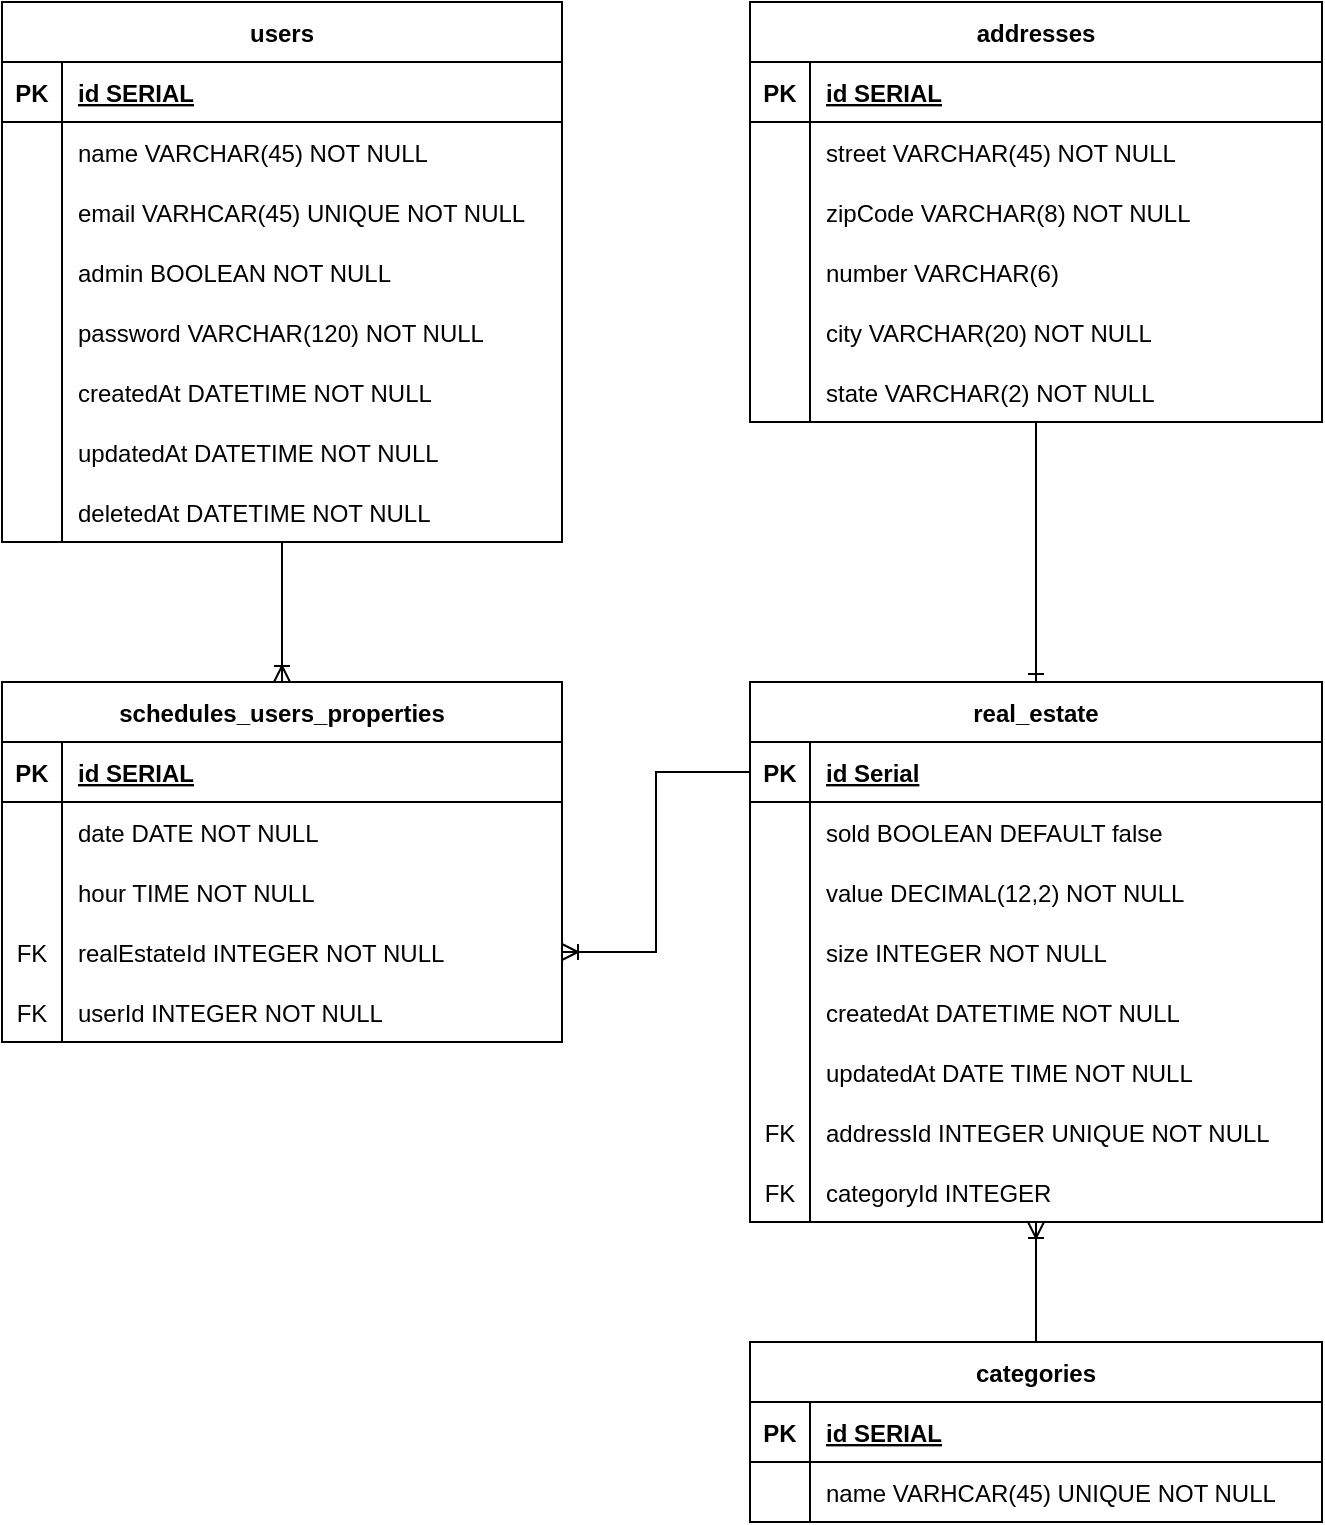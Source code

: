 <mxfile version="20.8.10" type="device"><diagram name="Página-1" id="OZ5L6FjbbC0OCgDfxurL"><mxGraphModel dx="1126" dy="858" grid="1" gridSize="10" guides="1" tooltips="1" connect="1" arrows="1" fold="1" page="1" pageScale="1" pageWidth="827" pageHeight="1169" math="0" shadow="0"><root><mxCell id="0"/><mxCell id="1" parent="0"/><mxCell id="5s4tod2j-CxLl_YJ84sJ-44" style="edgeStyle=orthogonalEdgeStyle;rounded=0;orthogonalLoop=1;jettySize=auto;html=1;entryX=0.5;entryY=0;entryDx=0;entryDy=0;endArrow=ERoneToMany;endFill=0;" edge="1" parent="1" source="5s4tod2j-CxLl_YJ84sJ-1" target="5s4tod2j-CxLl_YJ84sJ-28"><mxGeometry relative="1" as="geometry"/></mxCell><mxCell id="5s4tod2j-CxLl_YJ84sJ-1" value="users" style="shape=table;startSize=30;container=1;collapsible=1;childLayout=tableLayout;fixedRows=1;rowLines=0;fontStyle=1;align=center;resizeLast=1;" vertex="1" parent="1"><mxGeometry x="40" y="40" width="280" height="270" as="geometry"/></mxCell><mxCell id="5s4tod2j-CxLl_YJ84sJ-2" value="" style="shape=tableRow;horizontal=0;startSize=0;swimlaneHead=0;swimlaneBody=0;fillColor=none;collapsible=0;dropTarget=0;points=[[0,0.5],[1,0.5]];portConstraint=eastwest;top=0;left=0;right=0;bottom=1;" vertex="1" parent="5s4tod2j-CxLl_YJ84sJ-1"><mxGeometry y="30" width="280" height="30" as="geometry"/></mxCell><mxCell id="5s4tod2j-CxLl_YJ84sJ-3" value="PK" style="shape=partialRectangle;connectable=0;fillColor=none;top=0;left=0;bottom=0;right=0;fontStyle=1;overflow=hidden;" vertex="1" parent="5s4tod2j-CxLl_YJ84sJ-2"><mxGeometry width="30" height="30" as="geometry"><mxRectangle width="30" height="30" as="alternateBounds"/></mxGeometry></mxCell><mxCell id="5s4tod2j-CxLl_YJ84sJ-4" value="id SERIAL" style="shape=partialRectangle;connectable=0;fillColor=none;top=0;left=0;bottom=0;right=0;align=left;spacingLeft=6;fontStyle=5;overflow=hidden;" vertex="1" parent="5s4tod2j-CxLl_YJ84sJ-2"><mxGeometry x="30" width="250" height="30" as="geometry"><mxRectangle width="250" height="30" as="alternateBounds"/></mxGeometry></mxCell><mxCell id="5s4tod2j-CxLl_YJ84sJ-5" value="" style="shape=tableRow;horizontal=0;startSize=0;swimlaneHead=0;swimlaneBody=0;fillColor=none;collapsible=0;dropTarget=0;points=[[0,0.5],[1,0.5]];portConstraint=eastwest;top=0;left=0;right=0;bottom=0;" vertex="1" parent="5s4tod2j-CxLl_YJ84sJ-1"><mxGeometry y="60" width="280" height="30" as="geometry"/></mxCell><mxCell id="5s4tod2j-CxLl_YJ84sJ-6" value="" style="shape=partialRectangle;connectable=0;fillColor=none;top=0;left=0;bottom=0;right=0;editable=1;overflow=hidden;" vertex="1" parent="5s4tod2j-CxLl_YJ84sJ-5"><mxGeometry width="30" height="30" as="geometry"><mxRectangle width="30" height="30" as="alternateBounds"/></mxGeometry></mxCell><mxCell id="5s4tod2j-CxLl_YJ84sJ-7" value="name VARCHAR(45) NOT NULL" style="shape=partialRectangle;connectable=0;fillColor=none;top=0;left=0;bottom=0;right=0;align=left;spacingLeft=6;overflow=hidden;" vertex="1" parent="5s4tod2j-CxLl_YJ84sJ-5"><mxGeometry x="30" width="250" height="30" as="geometry"><mxRectangle width="250" height="30" as="alternateBounds"/></mxGeometry></mxCell><mxCell id="5s4tod2j-CxLl_YJ84sJ-8" value="" style="shape=tableRow;horizontal=0;startSize=0;swimlaneHead=0;swimlaneBody=0;fillColor=none;collapsible=0;dropTarget=0;points=[[0,0.5],[1,0.5]];portConstraint=eastwest;top=0;left=0;right=0;bottom=0;" vertex="1" parent="5s4tod2j-CxLl_YJ84sJ-1"><mxGeometry y="90" width="280" height="30" as="geometry"/></mxCell><mxCell id="5s4tod2j-CxLl_YJ84sJ-9" value="" style="shape=partialRectangle;connectable=0;fillColor=none;top=0;left=0;bottom=0;right=0;editable=1;overflow=hidden;" vertex="1" parent="5s4tod2j-CxLl_YJ84sJ-8"><mxGeometry width="30" height="30" as="geometry"><mxRectangle width="30" height="30" as="alternateBounds"/></mxGeometry></mxCell><mxCell id="5s4tod2j-CxLl_YJ84sJ-10" value="email VARHCAR(45) UNIQUE NOT NULL" style="shape=partialRectangle;connectable=0;fillColor=none;top=0;left=0;bottom=0;right=0;align=left;spacingLeft=6;overflow=hidden;" vertex="1" parent="5s4tod2j-CxLl_YJ84sJ-8"><mxGeometry x="30" width="250" height="30" as="geometry"><mxRectangle width="250" height="30" as="alternateBounds"/></mxGeometry></mxCell><mxCell id="5s4tod2j-CxLl_YJ84sJ-11" value="" style="shape=tableRow;horizontal=0;startSize=0;swimlaneHead=0;swimlaneBody=0;fillColor=none;collapsible=0;dropTarget=0;points=[[0,0.5],[1,0.5]];portConstraint=eastwest;top=0;left=0;right=0;bottom=0;" vertex="1" parent="5s4tod2j-CxLl_YJ84sJ-1"><mxGeometry y="120" width="280" height="30" as="geometry"/></mxCell><mxCell id="5s4tod2j-CxLl_YJ84sJ-12" value="" style="shape=partialRectangle;connectable=0;fillColor=none;top=0;left=0;bottom=0;right=0;editable=1;overflow=hidden;" vertex="1" parent="5s4tod2j-CxLl_YJ84sJ-11"><mxGeometry width="30" height="30" as="geometry"><mxRectangle width="30" height="30" as="alternateBounds"/></mxGeometry></mxCell><mxCell id="5s4tod2j-CxLl_YJ84sJ-13" value="admin BOOLEAN NOT NULL" style="shape=partialRectangle;connectable=0;fillColor=none;top=0;left=0;bottom=0;right=0;align=left;spacingLeft=6;overflow=hidden;" vertex="1" parent="5s4tod2j-CxLl_YJ84sJ-11"><mxGeometry x="30" width="250" height="30" as="geometry"><mxRectangle width="250" height="30" as="alternateBounds"/></mxGeometry></mxCell><mxCell id="5s4tod2j-CxLl_YJ84sJ-14" value="" style="shape=tableRow;horizontal=0;startSize=0;swimlaneHead=0;swimlaneBody=0;fillColor=none;collapsible=0;dropTarget=0;points=[[0,0.5],[1,0.5]];portConstraint=eastwest;top=0;left=0;right=0;bottom=0;" vertex="1" parent="5s4tod2j-CxLl_YJ84sJ-1"><mxGeometry y="150" width="280" height="30" as="geometry"/></mxCell><mxCell id="5s4tod2j-CxLl_YJ84sJ-15" value="" style="shape=partialRectangle;connectable=0;fillColor=none;top=0;left=0;bottom=0;right=0;editable=1;overflow=hidden;" vertex="1" parent="5s4tod2j-CxLl_YJ84sJ-14"><mxGeometry width="30" height="30" as="geometry"><mxRectangle width="30" height="30" as="alternateBounds"/></mxGeometry></mxCell><mxCell id="5s4tod2j-CxLl_YJ84sJ-16" value="password VARCHAR(120) NOT NULL" style="shape=partialRectangle;connectable=0;fillColor=none;top=0;left=0;bottom=0;right=0;align=left;spacingLeft=6;overflow=hidden;" vertex="1" parent="5s4tod2j-CxLl_YJ84sJ-14"><mxGeometry x="30" width="250" height="30" as="geometry"><mxRectangle width="250" height="30" as="alternateBounds"/></mxGeometry></mxCell><mxCell id="5s4tod2j-CxLl_YJ84sJ-17" value="" style="shape=tableRow;horizontal=0;startSize=0;swimlaneHead=0;swimlaneBody=0;fillColor=none;collapsible=0;dropTarget=0;points=[[0,0.5],[1,0.5]];portConstraint=eastwest;top=0;left=0;right=0;bottom=0;" vertex="1" parent="5s4tod2j-CxLl_YJ84sJ-1"><mxGeometry y="180" width="280" height="30" as="geometry"/></mxCell><mxCell id="5s4tod2j-CxLl_YJ84sJ-18" value="" style="shape=partialRectangle;connectable=0;fillColor=none;top=0;left=0;bottom=0;right=0;editable=1;overflow=hidden;" vertex="1" parent="5s4tod2j-CxLl_YJ84sJ-17"><mxGeometry width="30" height="30" as="geometry"><mxRectangle width="30" height="30" as="alternateBounds"/></mxGeometry></mxCell><mxCell id="5s4tod2j-CxLl_YJ84sJ-19" value="createdAt DATETIME NOT NULL    " style="shape=partialRectangle;connectable=0;fillColor=none;top=0;left=0;bottom=0;right=0;align=left;spacingLeft=6;overflow=hidden;" vertex="1" parent="5s4tod2j-CxLl_YJ84sJ-17"><mxGeometry x="30" width="250" height="30" as="geometry"><mxRectangle width="250" height="30" as="alternateBounds"/></mxGeometry></mxCell><mxCell id="5s4tod2j-CxLl_YJ84sJ-20" value="" style="shape=tableRow;horizontal=0;startSize=0;swimlaneHead=0;swimlaneBody=0;fillColor=none;collapsible=0;dropTarget=0;points=[[0,0.5],[1,0.5]];portConstraint=eastwest;top=0;left=0;right=0;bottom=0;" vertex="1" parent="5s4tod2j-CxLl_YJ84sJ-1"><mxGeometry y="210" width="280" height="30" as="geometry"/></mxCell><mxCell id="5s4tod2j-CxLl_YJ84sJ-21" value="" style="shape=partialRectangle;connectable=0;fillColor=none;top=0;left=0;bottom=0;right=0;editable=1;overflow=hidden;" vertex="1" parent="5s4tod2j-CxLl_YJ84sJ-20"><mxGeometry width="30" height="30" as="geometry"><mxRectangle width="30" height="30" as="alternateBounds"/></mxGeometry></mxCell><mxCell id="5s4tod2j-CxLl_YJ84sJ-22" value="updatedAt DATETIME NOT NULL" style="shape=partialRectangle;connectable=0;fillColor=none;top=0;left=0;bottom=0;right=0;align=left;spacingLeft=6;overflow=hidden;" vertex="1" parent="5s4tod2j-CxLl_YJ84sJ-20"><mxGeometry x="30" width="250" height="30" as="geometry"><mxRectangle width="250" height="30" as="alternateBounds"/></mxGeometry></mxCell><mxCell id="5s4tod2j-CxLl_YJ84sJ-23" value="" style="shape=tableRow;horizontal=0;startSize=0;swimlaneHead=0;swimlaneBody=0;fillColor=none;collapsible=0;dropTarget=0;points=[[0,0.5],[1,0.5]];portConstraint=eastwest;top=0;left=0;right=0;bottom=0;" vertex="1" parent="5s4tod2j-CxLl_YJ84sJ-1"><mxGeometry y="240" width="280" height="30" as="geometry"/></mxCell><mxCell id="5s4tod2j-CxLl_YJ84sJ-24" value="" style="shape=partialRectangle;connectable=0;fillColor=none;top=0;left=0;bottom=0;right=0;editable=1;overflow=hidden;" vertex="1" parent="5s4tod2j-CxLl_YJ84sJ-23"><mxGeometry width="30" height="30" as="geometry"><mxRectangle width="30" height="30" as="alternateBounds"/></mxGeometry></mxCell><mxCell id="5s4tod2j-CxLl_YJ84sJ-25" value="deletedAt DATETIME NOT NULL" style="shape=partialRectangle;connectable=0;fillColor=none;top=0;left=0;bottom=0;right=0;align=left;spacingLeft=6;overflow=hidden;" vertex="1" parent="5s4tod2j-CxLl_YJ84sJ-23"><mxGeometry x="30" width="250" height="30" as="geometry"><mxRectangle width="250" height="30" as="alternateBounds"/></mxGeometry></mxCell><mxCell id="5s4tod2j-CxLl_YJ84sJ-28" value="schedules_users_properties" style="shape=table;startSize=30;container=1;collapsible=1;childLayout=tableLayout;fixedRows=1;rowLines=0;fontStyle=1;align=center;resizeLast=1;" vertex="1" parent="1"><mxGeometry x="40" y="380" width="280" height="180" as="geometry"/></mxCell><mxCell id="5s4tod2j-CxLl_YJ84sJ-29" value="" style="shape=tableRow;horizontal=0;startSize=0;swimlaneHead=0;swimlaneBody=0;fillColor=none;collapsible=0;dropTarget=0;points=[[0,0.5],[1,0.5]];portConstraint=eastwest;top=0;left=0;right=0;bottom=1;" vertex="1" parent="5s4tod2j-CxLl_YJ84sJ-28"><mxGeometry y="30" width="280" height="30" as="geometry"/></mxCell><mxCell id="5s4tod2j-CxLl_YJ84sJ-30" value="PK" style="shape=partialRectangle;connectable=0;fillColor=none;top=0;left=0;bottom=0;right=0;fontStyle=1;overflow=hidden;" vertex="1" parent="5s4tod2j-CxLl_YJ84sJ-29"><mxGeometry width="30" height="30" as="geometry"><mxRectangle width="30" height="30" as="alternateBounds"/></mxGeometry></mxCell><mxCell id="5s4tod2j-CxLl_YJ84sJ-31" value="id SERIAL" style="shape=partialRectangle;connectable=0;fillColor=none;top=0;left=0;bottom=0;right=0;align=left;spacingLeft=6;fontStyle=5;overflow=hidden;" vertex="1" parent="5s4tod2j-CxLl_YJ84sJ-29"><mxGeometry x="30" width="250" height="30" as="geometry"><mxRectangle width="250" height="30" as="alternateBounds"/></mxGeometry></mxCell><mxCell id="5s4tod2j-CxLl_YJ84sJ-32" value="" style="shape=tableRow;horizontal=0;startSize=0;swimlaneHead=0;swimlaneBody=0;fillColor=none;collapsible=0;dropTarget=0;points=[[0,0.5],[1,0.5]];portConstraint=eastwest;top=0;left=0;right=0;bottom=0;" vertex="1" parent="5s4tod2j-CxLl_YJ84sJ-28"><mxGeometry y="60" width="280" height="30" as="geometry"/></mxCell><mxCell id="5s4tod2j-CxLl_YJ84sJ-33" value="" style="shape=partialRectangle;connectable=0;fillColor=none;top=0;left=0;bottom=0;right=0;editable=1;overflow=hidden;" vertex="1" parent="5s4tod2j-CxLl_YJ84sJ-32"><mxGeometry width="30" height="30" as="geometry"><mxRectangle width="30" height="30" as="alternateBounds"/></mxGeometry></mxCell><mxCell id="5s4tod2j-CxLl_YJ84sJ-34" value="date DATE NOT NULL" style="shape=partialRectangle;connectable=0;fillColor=none;top=0;left=0;bottom=0;right=0;align=left;spacingLeft=6;overflow=hidden;" vertex="1" parent="5s4tod2j-CxLl_YJ84sJ-32"><mxGeometry x="30" width="250" height="30" as="geometry"><mxRectangle width="250" height="30" as="alternateBounds"/></mxGeometry></mxCell><mxCell id="5s4tod2j-CxLl_YJ84sJ-35" value="" style="shape=tableRow;horizontal=0;startSize=0;swimlaneHead=0;swimlaneBody=0;fillColor=none;collapsible=0;dropTarget=0;points=[[0,0.5],[1,0.5]];portConstraint=eastwest;top=0;left=0;right=0;bottom=0;" vertex="1" parent="5s4tod2j-CxLl_YJ84sJ-28"><mxGeometry y="90" width="280" height="30" as="geometry"/></mxCell><mxCell id="5s4tod2j-CxLl_YJ84sJ-36" value="" style="shape=partialRectangle;connectable=0;fillColor=none;top=0;left=0;bottom=0;right=0;editable=1;overflow=hidden;" vertex="1" parent="5s4tod2j-CxLl_YJ84sJ-35"><mxGeometry width="30" height="30" as="geometry"><mxRectangle width="30" height="30" as="alternateBounds"/></mxGeometry></mxCell><mxCell id="5s4tod2j-CxLl_YJ84sJ-37" value="hour TIME NOT NULL" style="shape=partialRectangle;connectable=0;fillColor=none;top=0;left=0;bottom=0;right=0;align=left;spacingLeft=6;overflow=hidden;" vertex="1" parent="5s4tod2j-CxLl_YJ84sJ-35"><mxGeometry x="30" width="250" height="30" as="geometry"><mxRectangle width="250" height="30" as="alternateBounds"/></mxGeometry></mxCell><mxCell id="5s4tod2j-CxLl_YJ84sJ-38" value="" style="shape=tableRow;horizontal=0;startSize=0;swimlaneHead=0;swimlaneBody=0;fillColor=none;collapsible=0;dropTarget=0;points=[[0,0.5],[1,0.5]];portConstraint=eastwest;top=0;left=0;right=0;bottom=0;" vertex="1" parent="5s4tod2j-CxLl_YJ84sJ-28"><mxGeometry y="120" width="280" height="30" as="geometry"/></mxCell><mxCell id="5s4tod2j-CxLl_YJ84sJ-39" value="FK" style="shape=partialRectangle;connectable=0;fillColor=none;top=0;left=0;bottom=0;right=0;editable=1;overflow=hidden;" vertex="1" parent="5s4tod2j-CxLl_YJ84sJ-38"><mxGeometry width="30" height="30" as="geometry"><mxRectangle width="30" height="30" as="alternateBounds"/></mxGeometry></mxCell><mxCell id="5s4tod2j-CxLl_YJ84sJ-40" value="realEstateId INTEGER NOT NULL" style="shape=partialRectangle;connectable=0;fillColor=none;top=0;left=0;bottom=0;right=0;align=left;spacingLeft=6;overflow=hidden;" vertex="1" parent="5s4tod2j-CxLl_YJ84sJ-38"><mxGeometry x="30" width="250" height="30" as="geometry"><mxRectangle width="250" height="30" as="alternateBounds"/></mxGeometry></mxCell><mxCell id="5s4tod2j-CxLl_YJ84sJ-41" value="" style="shape=tableRow;horizontal=0;startSize=0;swimlaneHead=0;swimlaneBody=0;fillColor=none;collapsible=0;dropTarget=0;points=[[0,0.5],[1,0.5]];portConstraint=eastwest;top=0;left=0;right=0;bottom=0;" vertex="1" parent="5s4tod2j-CxLl_YJ84sJ-28"><mxGeometry y="150" width="280" height="30" as="geometry"/></mxCell><mxCell id="5s4tod2j-CxLl_YJ84sJ-42" value="FK" style="shape=partialRectangle;connectable=0;fillColor=none;top=0;left=0;bottom=0;right=0;editable=1;overflow=hidden;" vertex="1" parent="5s4tod2j-CxLl_YJ84sJ-41"><mxGeometry width="30" height="30" as="geometry"><mxRectangle width="30" height="30" as="alternateBounds"/></mxGeometry></mxCell><mxCell id="5s4tod2j-CxLl_YJ84sJ-43" value="userId INTEGER NOT NULL" style="shape=partialRectangle;connectable=0;fillColor=none;top=0;left=0;bottom=0;right=0;align=left;spacingLeft=6;overflow=hidden;" vertex="1" parent="5s4tod2j-CxLl_YJ84sJ-41"><mxGeometry x="30" width="250" height="30" as="geometry"><mxRectangle width="250" height="30" as="alternateBounds"/></mxGeometry></mxCell><mxCell id="5s4tod2j-CxLl_YJ84sJ-70" style="edgeStyle=orthogonalEdgeStyle;rounded=0;orthogonalLoop=1;jettySize=auto;html=1;entryX=1;entryY=0.5;entryDx=0;entryDy=0;endArrow=ERoneToMany;endFill=0;exitX=0;exitY=0.5;exitDx=0;exitDy=0;" edge="1" parent="1" source="5s4tod2j-CxLl_YJ84sJ-46" target="5s4tod2j-CxLl_YJ84sJ-38"><mxGeometry relative="1" as="geometry"/></mxCell><mxCell id="5s4tod2j-CxLl_YJ84sJ-45" value="real_estate" style="shape=table;startSize=30;container=1;collapsible=1;childLayout=tableLayout;fixedRows=1;rowLines=0;fontStyle=1;align=center;resizeLast=1;" vertex="1" parent="1"><mxGeometry x="414" y="380" width="286" height="270" as="geometry"/></mxCell><mxCell id="5s4tod2j-CxLl_YJ84sJ-46" value="" style="shape=tableRow;horizontal=0;startSize=0;swimlaneHead=0;swimlaneBody=0;fillColor=none;collapsible=0;dropTarget=0;points=[[0,0.5],[1,0.5]];portConstraint=eastwest;top=0;left=0;right=0;bottom=1;" vertex="1" parent="5s4tod2j-CxLl_YJ84sJ-45"><mxGeometry y="30" width="286" height="30" as="geometry"/></mxCell><mxCell id="5s4tod2j-CxLl_YJ84sJ-47" value="PK" style="shape=partialRectangle;connectable=0;fillColor=none;top=0;left=0;bottom=0;right=0;fontStyle=1;overflow=hidden;" vertex="1" parent="5s4tod2j-CxLl_YJ84sJ-46"><mxGeometry width="30" height="30" as="geometry"><mxRectangle width="30" height="30" as="alternateBounds"/></mxGeometry></mxCell><mxCell id="5s4tod2j-CxLl_YJ84sJ-48" value="id Serial" style="shape=partialRectangle;connectable=0;fillColor=none;top=0;left=0;bottom=0;right=0;align=left;spacingLeft=6;fontStyle=5;overflow=hidden;" vertex="1" parent="5s4tod2j-CxLl_YJ84sJ-46"><mxGeometry x="30" width="256" height="30" as="geometry"><mxRectangle width="256" height="30" as="alternateBounds"/></mxGeometry></mxCell><mxCell id="5s4tod2j-CxLl_YJ84sJ-49" value="" style="shape=tableRow;horizontal=0;startSize=0;swimlaneHead=0;swimlaneBody=0;fillColor=none;collapsible=0;dropTarget=0;points=[[0,0.5],[1,0.5]];portConstraint=eastwest;top=0;left=0;right=0;bottom=0;" vertex="1" parent="5s4tod2j-CxLl_YJ84sJ-45"><mxGeometry y="60" width="286" height="30" as="geometry"/></mxCell><mxCell id="5s4tod2j-CxLl_YJ84sJ-50" value="" style="shape=partialRectangle;connectable=0;fillColor=none;top=0;left=0;bottom=0;right=0;editable=1;overflow=hidden;" vertex="1" parent="5s4tod2j-CxLl_YJ84sJ-49"><mxGeometry width="30" height="30" as="geometry"><mxRectangle width="30" height="30" as="alternateBounds"/></mxGeometry></mxCell><mxCell id="5s4tod2j-CxLl_YJ84sJ-51" value="sold BOOLEAN DEFAULT false" style="shape=partialRectangle;connectable=0;fillColor=none;top=0;left=0;bottom=0;right=0;align=left;spacingLeft=6;overflow=hidden;" vertex="1" parent="5s4tod2j-CxLl_YJ84sJ-49"><mxGeometry x="30" width="256" height="30" as="geometry"><mxRectangle width="256" height="30" as="alternateBounds"/></mxGeometry></mxCell><mxCell id="5s4tod2j-CxLl_YJ84sJ-52" value="" style="shape=tableRow;horizontal=0;startSize=0;swimlaneHead=0;swimlaneBody=0;fillColor=none;collapsible=0;dropTarget=0;points=[[0,0.5],[1,0.5]];portConstraint=eastwest;top=0;left=0;right=0;bottom=0;" vertex="1" parent="5s4tod2j-CxLl_YJ84sJ-45"><mxGeometry y="90" width="286" height="30" as="geometry"/></mxCell><mxCell id="5s4tod2j-CxLl_YJ84sJ-53" value="" style="shape=partialRectangle;connectable=0;fillColor=none;top=0;left=0;bottom=0;right=0;editable=1;overflow=hidden;" vertex="1" parent="5s4tod2j-CxLl_YJ84sJ-52"><mxGeometry width="30" height="30" as="geometry"><mxRectangle width="30" height="30" as="alternateBounds"/></mxGeometry></mxCell><mxCell id="5s4tod2j-CxLl_YJ84sJ-54" value="value DECIMAL(12,2) NOT NULL" style="shape=partialRectangle;connectable=0;fillColor=none;top=0;left=0;bottom=0;right=0;align=left;spacingLeft=6;overflow=hidden;" vertex="1" parent="5s4tod2j-CxLl_YJ84sJ-52"><mxGeometry x="30" width="256" height="30" as="geometry"><mxRectangle width="256" height="30" as="alternateBounds"/></mxGeometry></mxCell><mxCell id="5s4tod2j-CxLl_YJ84sJ-55" value="" style="shape=tableRow;horizontal=0;startSize=0;swimlaneHead=0;swimlaneBody=0;fillColor=none;collapsible=0;dropTarget=0;points=[[0,0.5],[1,0.5]];portConstraint=eastwest;top=0;left=0;right=0;bottom=0;" vertex="1" parent="5s4tod2j-CxLl_YJ84sJ-45"><mxGeometry y="120" width="286" height="30" as="geometry"/></mxCell><mxCell id="5s4tod2j-CxLl_YJ84sJ-56" value="" style="shape=partialRectangle;connectable=0;fillColor=none;top=0;left=0;bottom=0;right=0;editable=1;overflow=hidden;" vertex="1" parent="5s4tod2j-CxLl_YJ84sJ-55"><mxGeometry width="30" height="30" as="geometry"><mxRectangle width="30" height="30" as="alternateBounds"/></mxGeometry></mxCell><mxCell id="5s4tod2j-CxLl_YJ84sJ-57" value="size INTEGER NOT NULL" style="shape=partialRectangle;connectable=0;fillColor=none;top=0;left=0;bottom=0;right=0;align=left;spacingLeft=6;overflow=hidden;" vertex="1" parent="5s4tod2j-CxLl_YJ84sJ-55"><mxGeometry x="30" width="256" height="30" as="geometry"><mxRectangle width="256" height="30" as="alternateBounds"/></mxGeometry></mxCell><mxCell id="5s4tod2j-CxLl_YJ84sJ-58" value="" style="shape=tableRow;horizontal=0;startSize=0;swimlaneHead=0;swimlaneBody=0;fillColor=none;collapsible=0;dropTarget=0;points=[[0,0.5],[1,0.5]];portConstraint=eastwest;top=0;left=0;right=0;bottom=0;" vertex="1" parent="5s4tod2j-CxLl_YJ84sJ-45"><mxGeometry y="150" width="286" height="30" as="geometry"/></mxCell><mxCell id="5s4tod2j-CxLl_YJ84sJ-59" value="" style="shape=partialRectangle;connectable=0;fillColor=none;top=0;left=0;bottom=0;right=0;editable=1;overflow=hidden;" vertex="1" parent="5s4tod2j-CxLl_YJ84sJ-58"><mxGeometry width="30" height="30" as="geometry"><mxRectangle width="30" height="30" as="alternateBounds"/></mxGeometry></mxCell><mxCell id="5s4tod2j-CxLl_YJ84sJ-60" value="createdAt DATETIME NOT NULL" style="shape=partialRectangle;connectable=0;fillColor=none;top=0;left=0;bottom=0;right=0;align=left;spacingLeft=6;overflow=hidden;" vertex="1" parent="5s4tod2j-CxLl_YJ84sJ-58"><mxGeometry x="30" width="256" height="30" as="geometry"><mxRectangle width="256" height="30" as="alternateBounds"/></mxGeometry></mxCell><mxCell id="5s4tod2j-CxLl_YJ84sJ-61" value="" style="shape=tableRow;horizontal=0;startSize=0;swimlaneHead=0;swimlaneBody=0;fillColor=none;collapsible=0;dropTarget=0;points=[[0,0.5],[1,0.5]];portConstraint=eastwest;top=0;left=0;right=0;bottom=0;" vertex="1" parent="5s4tod2j-CxLl_YJ84sJ-45"><mxGeometry y="180" width="286" height="30" as="geometry"/></mxCell><mxCell id="5s4tod2j-CxLl_YJ84sJ-62" value="" style="shape=partialRectangle;connectable=0;fillColor=none;top=0;left=0;bottom=0;right=0;editable=1;overflow=hidden;" vertex="1" parent="5s4tod2j-CxLl_YJ84sJ-61"><mxGeometry width="30" height="30" as="geometry"><mxRectangle width="30" height="30" as="alternateBounds"/></mxGeometry></mxCell><mxCell id="5s4tod2j-CxLl_YJ84sJ-63" value="updatedAt DATE TIME NOT NULL" style="shape=partialRectangle;connectable=0;fillColor=none;top=0;left=0;bottom=0;right=0;align=left;spacingLeft=6;overflow=hidden;" vertex="1" parent="5s4tod2j-CxLl_YJ84sJ-61"><mxGeometry x="30" width="256" height="30" as="geometry"><mxRectangle width="256" height="30" as="alternateBounds"/></mxGeometry></mxCell><mxCell id="5s4tod2j-CxLl_YJ84sJ-64" value="" style="shape=tableRow;horizontal=0;startSize=0;swimlaneHead=0;swimlaneBody=0;fillColor=none;collapsible=0;dropTarget=0;points=[[0,0.5],[1,0.5]];portConstraint=eastwest;top=0;left=0;right=0;bottom=0;" vertex="1" parent="5s4tod2j-CxLl_YJ84sJ-45"><mxGeometry y="210" width="286" height="30" as="geometry"/></mxCell><mxCell id="5s4tod2j-CxLl_YJ84sJ-65" value="FK" style="shape=partialRectangle;connectable=0;fillColor=none;top=0;left=0;bottom=0;right=0;editable=1;overflow=hidden;" vertex="1" parent="5s4tod2j-CxLl_YJ84sJ-64"><mxGeometry width="30" height="30" as="geometry"><mxRectangle width="30" height="30" as="alternateBounds"/></mxGeometry></mxCell><mxCell id="5s4tod2j-CxLl_YJ84sJ-66" value="addressId INTEGER UNIQUE NOT NULL" style="shape=partialRectangle;connectable=0;fillColor=none;top=0;left=0;bottom=0;right=0;align=left;spacingLeft=6;overflow=hidden;" vertex="1" parent="5s4tod2j-CxLl_YJ84sJ-64"><mxGeometry x="30" width="256" height="30" as="geometry"><mxRectangle width="256" height="30" as="alternateBounds"/></mxGeometry></mxCell><mxCell id="5s4tod2j-CxLl_YJ84sJ-67" value="" style="shape=tableRow;horizontal=0;startSize=0;swimlaneHead=0;swimlaneBody=0;fillColor=none;collapsible=0;dropTarget=0;points=[[0,0.5],[1,0.5]];portConstraint=eastwest;top=0;left=0;right=0;bottom=0;" vertex="1" parent="5s4tod2j-CxLl_YJ84sJ-45"><mxGeometry y="240" width="286" height="30" as="geometry"/></mxCell><mxCell id="5s4tod2j-CxLl_YJ84sJ-68" value="FK" style="shape=partialRectangle;connectable=0;fillColor=none;top=0;left=0;bottom=0;right=0;editable=1;overflow=hidden;" vertex="1" parent="5s4tod2j-CxLl_YJ84sJ-67"><mxGeometry width="30" height="30" as="geometry"><mxRectangle width="30" height="30" as="alternateBounds"/></mxGeometry></mxCell><mxCell id="5s4tod2j-CxLl_YJ84sJ-69" value="categoryId INTEGER" style="shape=partialRectangle;connectable=0;fillColor=none;top=0;left=0;bottom=0;right=0;align=left;spacingLeft=6;overflow=hidden;" vertex="1" parent="5s4tod2j-CxLl_YJ84sJ-67"><mxGeometry x="30" width="256" height="30" as="geometry"><mxRectangle width="256" height="30" as="alternateBounds"/></mxGeometry></mxCell><mxCell id="5s4tod2j-CxLl_YJ84sJ-90" style="edgeStyle=orthogonalEdgeStyle;rounded=0;orthogonalLoop=1;jettySize=auto;html=1;entryX=0.5;entryY=0;entryDx=0;entryDy=0;endArrow=ERone;endFill=0;" edge="1" parent="1" source="5s4tod2j-CxLl_YJ84sJ-71" target="5s4tod2j-CxLl_YJ84sJ-45"><mxGeometry relative="1" as="geometry"/></mxCell><mxCell id="5s4tod2j-CxLl_YJ84sJ-71" value="addresses" style="shape=table;startSize=30;container=1;collapsible=1;childLayout=tableLayout;fixedRows=1;rowLines=0;fontStyle=1;align=center;resizeLast=1;" vertex="1" parent="1"><mxGeometry x="414" y="40" width="286" height="210" as="geometry"/></mxCell><mxCell id="5s4tod2j-CxLl_YJ84sJ-72" value="" style="shape=tableRow;horizontal=0;startSize=0;swimlaneHead=0;swimlaneBody=0;fillColor=none;collapsible=0;dropTarget=0;points=[[0,0.5],[1,0.5]];portConstraint=eastwest;top=0;left=0;right=0;bottom=1;" vertex="1" parent="5s4tod2j-CxLl_YJ84sJ-71"><mxGeometry y="30" width="286" height="30" as="geometry"/></mxCell><mxCell id="5s4tod2j-CxLl_YJ84sJ-73" value="PK" style="shape=partialRectangle;connectable=0;fillColor=none;top=0;left=0;bottom=0;right=0;fontStyle=1;overflow=hidden;" vertex="1" parent="5s4tod2j-CxLl_YJ84sJ-72"><mxGeometry width="30" height="30" as="geometry"><mxRectangle width="30" height="30" as="alternateBounds"/></mxGeometry></mxCell><mxCell id="5s4tod2j-CxLl_YJ84sJ-74" value="id SERIAL" style="shape=partialRectangle;connectable=0;fillColor=none;top=0;left=0;bottom=0;right=0;align=left;spacingLeft=6;fontStyle=5;overflow=hidden;" vertex="1" parent="5s4tod2j-CxLl_YJ84sJ-72"><mxGeometry x="30" width="256" height="30" as="geometry"><mxRectangle width="256" height="30" as="alternateBounds"/></mxGeometry></mxCell><mxCell id="5s4tod2j-CxLl_YJ84sJ-75" value="" style="shape=tableRow;horizontal=0;startSize=0;swimlaneHead=0;swimlaneBody=0;fillColor=none;collapsible=0;dropTarget=0;points=[[0,0.5],[1,0.5]];portConstraint=eastwest;top=0;left=0;right=0;bottom=0;" vertex="1" parent="5s4tod2j-CxLl_YJ84sJ-71"><mxGeometry y="60" width="286" height="30" as="geometry"/></mxCell><mxCell id="5s4tod2j-CxLl_YJ84sJ-76" value="" style="shape=partialRectangle;connectable=0;fillColor=none;top=0;left=0;bottom=0;right=0;editable=1;overflow=hidden;" vertex="1" parent="5s4tod2j-CxLl_YJ84sJ-75"><mxGeometry width="30" height="30" as="geometry"><mxRectangle width="30" height="30" as="alternateBounds"/></mxGeometry></mxCell><mxCell id="5s4tod2j-CxLl_YJ84sJ-77" value="street VARCHAR(45) NOT NULL" style="shape=partialRectangle;connectable=0;fillColor=none;top=0;left=0;bottom=0;right=0;align=left;spacingLeft=6;overflow=hidden;" vertex="1" parent="5s4tod2j-CxLl_YJ84sJ-75"><mxGeometry x="30" width="256" height="30" as="geometry"><mxRectangle width="256" height="30" as="alternateBounds"/></mxGeometry></mxCell><mxCell id="5s4tod2j-CxLl_YJ84sJ-78" value="" style="shape=tableRow;horizontal=0;startSize=0;swimlaneHead=0;swimlaneBody=0;fillColor=none;collapsible=0;dropTarget=0;points=[[0,0.5],[1,0.5]];portConstraint=eastwest;top=0;left=0;right=0;bottom=0;" vertex="1" parent="5s4tod2j-CxLl_YJ84sJ-71"><mxGeometry y="90" width="286" height="30" as="geometry"/></mxCell><mxCell id="5s4tod2j-CxLl_YJ84sJ-79" value="" style="shape=partialRectangle;connectable=0;fillColor=none;top=0;left=0;bottom=0;right=0;editable=1;overflow=hidden;" vertex="1" parent="5s4tod2j-CxLl_YJ84sJ-78"><mxGeometry width="30" height="30" as="geometry"><mxRectangle width="30" height="30" as="alternateBounds"/></mxGeometry></mxCell><mxCell id="5s4tod2j-CxLl_YJ84sJ-80" value="zipCode VARCHAR(8) NOT NULL" style="shape=partialRectangle;connectable=0;fillColor=none;top=0;left=0;bottom=0;right=0;align=left;spacingLeft=6;overflow=hidden;" vertex="1" parent="5s4tod2j-CxLl_YJ84sJ-78"><mxGeometry x="30" width="256" height="30" as="geometry"><mxRectangle width="256" height="30" as="alternateBounds"/></mxGeometry></mxCell><mxCell id="5s4tod2j-CxLl_YJ84sJ-81" value="" style="shape=tableRow;horizontal=0;startSize=0;swimlaneHead=0;swimlaneBody=0;fillColor=none;collapsible=0;dropTarget=0;points=[[0,0.5],[1,0.5]];portConstraint=eastwest;top=0;left=0;right=0;bottom=0;" vertex="1" parent="5s4tod2j-CxLl_YJ84sJ-71"><mxGeometry y="120" width="286" height="30" as="geometry"/></mxCell><mxCell id="5s4tod2j-CxLl_YJ84sJ-82" value="" style="shape=partialRectangle;connectable=0;fillColor=none;top=0;left=0;bottom=0;right=0;editable=1;overflow=hidden;" vertex="1" parent="5s4tod2j-CxLl_YJ84sJ-81"><mxGeometry width="30" height="30" as="geometry"><mxRectangle width="30" height="30" as="alternateBounds"/></mxGeometry></mxCell><mxCell id="5s4tod2j-CxLl_YJ84sJ-83" value="number VARCHAR(6) " style="shape=partialRectangle;connectable=0;fillColor=none;top=0;left=0;bottom=0;right=0;align=left;spacingLeft=6;overflow=hidden;" vertex="1" parent="5s4tod2j-CxLl_YJ84sJ-81"><mxGeometry x="30" width="256" height="30" as="geometry"><mxRectangle width="256" height="30" as="alternateBounds"/></mxGeometry></mxCell><mxCell id="5s4tod2j-CxLl_YJ84sJ-84" value="" style="shape=tableRow;horizontal=0;startSize=0;swimlaneHead=0;swimlaneBody=0;fillColor=none;collapsible=0;dropTarget=0;points=[[0,0.5],[1,0.5]];portConstraint=eastwest;top=0;left=0;right=0;bottom=0;" vertex="1" parent="5s4tod2j-CxLl_YJ84sJ-71"><mxGeometry y="150" width="286" height="30" as="geometry"/></mxCell><mxCell id="5s4tod2j-CxLl_YJ84sJ-85" value="" style="shape=partialRectangle;connectable=0;fillColor=none;top=0;left=0;bottom=0;right=0;editable=1;overflow=hidden;" vertex="1" parent="5s4tod2j-CxLl_YJ84sJ-84"><mxGeometry width="30" height="30" as="geometry"><mxRectangle width="30" height="30" as="alternateBounds"/></mxGeometry></mxCell><mxCell id="5s4tod2j-CxLl_YJ84sJ-86" value="city VARCHAR(20) NOT NULL" style="shape=partialRectangle;connectable=0;fillColor=none;top=0;left=0;bottom=0;right=0;align=left;spacingLeft=6;overflow=hidden;" vertex="1" parent="5s4tod2j-CxLl_YJ84sJ-84"><mxGeometry x="30" width="256" height="30" as="geometry"><mxRectangle width="256" height="30" as="alternateBounds"/></mxGeometry></mxCell><mxCell id="5s4tod2j-CxLl_YJ84sJ-87" value="" style="shape=tableRow;horizontal=0;startSize=0;swimlaneHead=0;swimlaneBody=0;fillColor=none;collapsible=0;dropTarget=0;points=[[0,0.5],[1,0.5]];portConstraint=eastwest;top=0;left=0;right=0;bottom=0;" vertex="1" parent="5s4tod2j-CxLl_YJ84sJ-71"><mxGeometry y="180" width="286" height="30" as="geometry"/></mxCell><mxCell id="5s4tod2j-CxLl_YJ84sJ-88" value="" style="shape=partialRectangle;connectable=0;fillColor=none;top=0;left=0;bottom=0;right=0;editable=1;overflow=hidden;" vertex="1" parent="5s4tod2j-CxLl_YJ84sJ-87"><mxGeometry width="30" height="30" as="geometry"><mxRectangle width="30" height="30" as="alternateBounds"/></mxGeometry></mxCell><mxCell id="5s4tod2j-CxLl_YJ84sJ-89" value="state VARCHAR(2) NOT NULL" style="shape=partialRectangle;connectable=0;fillColor=none;top=0;left=0;bottom=0;right=0;align=left;spacingLeft=6;overflow=hidden;" vertex="1" parent="5s4tod2j-CxLl_YJ84sJ-87"><mxGeometry x="30" width="256" height="30" as="geometry"><mxRectangle width="256" height="30" as="alternateBounds"/></mxGeometry></mxCell><mxCell id="5s4tod2j-CxLl_YJ84sJ-104" style="edgeStyle=orthogonalEdgeStyle;rounded=0;orthogonalLoop=1;jettySize=auto;html=1;endArrow=ERoneToMany;endFill=0;" edge="1" parent="1" source="5s4tod2j-CxLl_YJ84sJ-91"><mxGeometry relative="1" as="geometry"><mxPoint x="557" y="650" as="targetPoint"/></mxGeometry></mxCell><mxCell id="5s4tod2j-CxLl_YJ84sJ-91" value="categories" style="shape=table;startSize=30;container=1;collapsible=1;childLayout=tableLayout;fixedRows=1;rowLines=0;fontStyle=1;align=center;resizeLast=1;" vertex="1" parent="1"><mxGeometry x="414" y="710" width="286" height="90" as="geometry"/></mxCell><mxCell id="5s4tod2j-CxLl_YJ84sJ-92" value="" style="shape=tableRow;horizontal=0;startSize=0;swimlaneHead=0;swimlaneBody=0;fillColor=none;collapsible=0;dropTarget=0;points=[[0,0.5],[1,0.5]];portConstraint=eastwest;top=0;left=0;right=0;bottom=1;" vertex="1" parent="5s4tod2j-CxLl_YJ84sJ-91"><mxGeometry y="30" width="286" height="30" as="geometry"/></mxCell><mxCell id="5s4tod2j-CxLl_YJ84sJ-93" value="PK" style="shape=partialRectangle;connectable=0;fillColor=none;top=0;left=0;bottom=0;right=0;fontStyle=1;overflow=hidden;" vertex="1" parent="5s4tod2j-CxLl_YJ84sJ-92"><mxGeometry width="30" height="30" as="geometry"><mxRectangle width="30" height="30" as="alternateBounds"/></mxGeometry></mxCell><mxCell id="5s4tod2j-CxLl_YJ84sJ-94" value="id SERIAL" style="shape=partialRectangle;connectable=0;fillColor=none;top=0;left=0;bottom=0;right=0;align=left;spacingLeft=6;fontStyle=5;overflow=hidden;" vertex="1" parent="5s4tod2j-CxLl_YJ84sJ-92"><mxGeometry x="30" width="256" height="30" as="geometry"><mxRectangle width="256" height="30" as="alternateBounds"/></mxGeometry></mxCell><mxCell id="5s4tod2j-CxLl_YJ84sJ-95" value="" style="shape=tableRow;horizontal=0;startSize=0;swimlaneHead=0;swimlaneBody=0;fillColor=none;collapsible=0;dropTarget=0;points=[[0,0.5],[1,0.5]];portConstraint=eastwest;top=0;left=0;right=0;bottom=0;" vertex="1" parent="5s4tod2j-CxLl_YJ84sJ-91"><mxGeometry y="60" width="286" height="30" as="geometry"/></mxCell><mxCell id="5s4tod2j-CxLl_YJ84sJ-96" value="" style="shape=partialRectangle;connectable=0;fillColor=none;top=0;left=0;bottom=0;right=0;editable=1;overflow=hidden;" vertex="1" parent="5s4tod2j-CxLl_YJ84sJ-95"><mxGeometry width="30" height="30" as="geometry"><mxRectangle width="30" height="30" as="alternateBounds"/></mxGeometry></mxCell><mxCell id="5s4tod2j-CxLl_YJ84sJ-97" value="name VARHCAR(45) UNIQUE NOT NULL" style="shape=partialRectangle;connectable=0;fillColor=none;top=0;left=0;bottom=0;right=0;align=left;spacingLeft=6;overflow=hidden;" vertex="1" parent="5s4tod2j-CxLl_YJ84sJ-95"><mxGeometry x="30" width="256" height="30" as="geometry"><mxRectangle width="256" height="30" as="alternateBounds"/></mxGeometry></mxCell></root></mxGraphModel></diagram></mxfile>